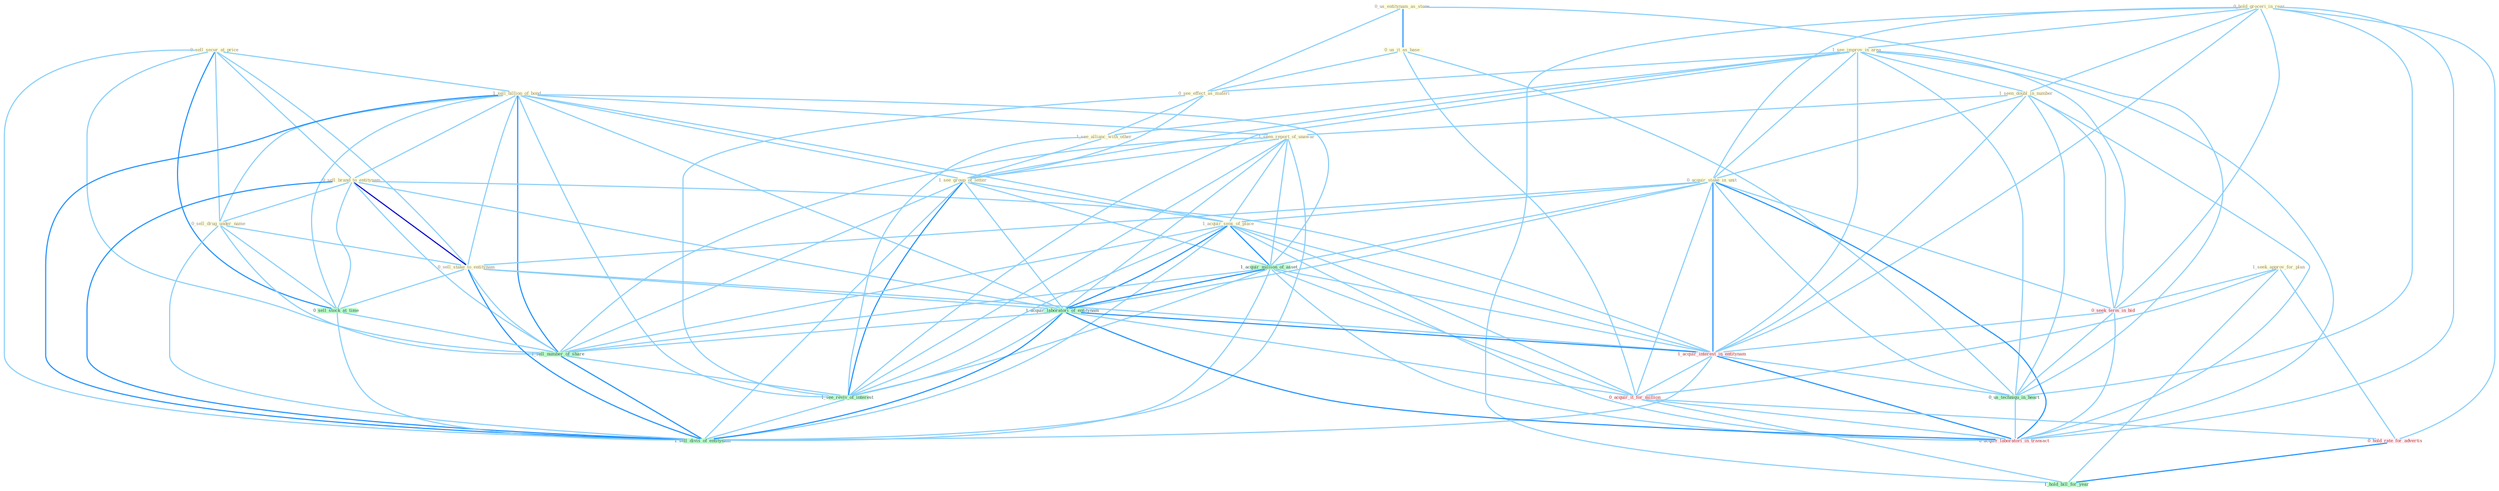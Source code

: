 Graph G{ 
    node
    [shape=polygon,style=filled,width=.5,height=.06,color="#BDFCC9",fixedsize=true,fontsize=4,
    fontcolor="#2f4f4f"];
    {node
    [color="#ffffe0", fontcolor="#8b7d6b"] "0_sell_secur_at_price " "0_hold_groceri_in_rear " "0_us_entitynam_as_stone " "1_see_improv_in_area " "1_sell_billion_of_bond " "1_seek_approv_for_plan " "1_seen_doubl_in_number " "0_sell_brand_to_entitynam " "1_seen_report_of_unawar " "0_us_it_as_base " "0_acquir_stake_in_unit " "0_see_effect_as_materi " "1_see_allianc_with_other " "0_sell_drug_under_name " "1_see_group_of_letter " "0_sell_stake_to_entitynam " "1_acquir_sens_of_place "}
{node [color="#fff0f5", fontcolor="#b22222"] "0_seek_term_in_bid " "1_acquir_interest_in_entitynam " "0_acquir_it_for_million " "0_hold_rate_for_advertis " "0_acquir_laboratori_in_transact "}
edge [color="#B0E2FF"];

	"0_sell_secur_at_price " -- "1_sell_billion_of_bond " [w="1", color="#87cefa" ];
	"0_sell_secur_at_price " -- "0_sell_brand_to_entitynam " [w="1", color="#87cefa" ];
	"0_sell_secur_at_price " -- "0_sell_drug_under_name " [w="1", color="#87cefa" ];
	"0_sell_secur_at_price " -- "0_sell_stake_to_entitynam " [w="1", color="#87cefa" ];
	"0_sell_secur_at_price " -- "0_sell_stock_at_time " [w="2", color="#1e90ff" , len=0.8];
	"0_sell_secur_at_price " -- "1_sell_number_of_share " [w="1", color="#87cefa" ];
	"0_sell_secur_at_price " -- "1_sell_divis_of_entitynam " [w="1", color="#87cefa" ];
	"0_hold_groceri_in_rear " -- "1_see_improv_in_area " [w="1", color="#87cefa" ];
	"0_hold_groceri_in_rear " -- "1_seen_doubl_in_number " [w="1", color="#87cefa" ];
	"0_hold_groceri_in_rear " -- "0_acquir_stake_in_unit " [w="1", color="#87cefa" ];
	"0_hold_groceri_in_rear " -- "0_seek_term_in_bid " [w="1", color="#87cefa" ];
	"0_hold_groceri_in_rear " -- "1_acquir_interest_in_entitynam " [w="1", color="#87cefa" ];
	"0_hold_groceri_in_rear " -- "0_us_techniqu_in_heart " [w="1", color="#87cefa" ];
	"0_hold_groceri_in_rear " -- "0_hold_rate_for_advertis " [w="1", color="#87cefa" ];
	"0_hold_groceri_in_rear " -- "0_acquir_laboratori_in_transact " [w="1", color="#87cefa" ];
	"0_hold_groceri_in_rear " -- "1_hold_bill_for_year " [w="1", color="#87cefa" ];
	"0_us_entitynam_as_stone " -- "0_us_it_as_base " [w="2", color="#1e90ff" , len=0.8];
	"0_us_entitynam_as_stone " -- "0_see_effect_as_materi " [w="1", color="#87cefa" ];
	"0_us_entitynam_as_stone " -- "0_us_techniqu_in_heart " [w="1", color="#87cefa" ];
	"1_see_improv_in_area " -- "1_seen_doubl_in_number " [w="1", color="#87cefa" ];
	"1_see_improv_in_area " -- "0_acquir_stake_in_unit " [w="1", color="#87cefa" ];
	"1_see_improv_in_area " -- "0_see_effect_as_materi " [w="1", color="#87cefa" ];
	"1_see_improv_in_area " -- "1_see_allianc_with_other " [w="1", color="#87cefa" ];
	"1_see_improv_in_area " -- "1_see_group_of_letter " [w="1", color="#87cefa" ];
	"1_see_improv_in_area " -- "0_seek_term_in_bid " [w="1", color="#87cefa" ];
	"1_see_improv_in_area " -- "1_acquir_interest_in_entitynam " [w="1", color="#87cefa" ];
	"1_see_improv_in_area " -- "0_us_techniqu_in_heart " [w="1", color="#87cefa" ];
	"1_see_improv_in_area " -- "0_acquir_laboratori_in_transact " [w="1", color="#87cefa" ];
	"1_see_improv_in_area " -- "1_see_reviv_of_interest " [w="1", color="#87cefa" ];
	"1_sell_billion_of_bond " -- "0_sell_brand_to_entitynam " [w="1", color="#87cefa" ];
	"1_sell_billion_of_bond " -- "1_seen_report_of_unawar " [w="1", color="#87cefa" ];
	"1_sell_billion_of_bond " -- "0_sell_drug_under_name " [w="1", color="#87cefa" ];
	"1_sell_billion_of_bond " -- "1_see_group_of_letter " [w="1", color="#87cefa" ];
	"1_sell_billion_of_bond " -- "0_sell_stake_to_entitynam " [w="1", color="#87cefa" ];
	"1_sell_billion_of_bond " -- "1_acquir_sens_of_place " [w="1", color="#87cefa" ];
	"1_sell_billion_of_bond " -- "1_acquir_million_of_asset " [w="1", color="#87cefa" ];
	"1_sell_billion_of_bond " -- "1_acquir_laboratori_of_entitynam " [w="1", color="#87cefa" ];
	"1_sell_billion_of_bond " -- "0_sell_stock_at_time " [w="1", color="#87cefa" ];
	"1_sell_billion_of_bond " -- "1_sell_number_of_share " [w="2", color="#1e90ff" , len=0.8];
	"1_sell_billion_of_bond " -- "1_see_reviv_of_interest " [w="1", color="#87cefa" ];
	"1_sell_billion_of_bond " -- "1_sell_divis_of_entitynam " [w="2", color="#1e90ff" , len=0.8];
	"1_seek_approv_for_plan " -- "0_seek_term_in_bid " [w="1", color="#87cefa" ];
	"1_seek_approv_for_plan " -- "0_acquir_it_for_million " [w="1", color="#87cefa" ];
	"1_seek_approv_for_plan " -- "0_hold_rate_for_advertis " [w="1", color="#87cefa" ];
	"1_seek_approv_for_plan " -- "1_hold_bill_for_year " [w="1", color="#87cefa" ];
	"1_seen_doubl_in_number " -- "1_seen_report_of_unawar " [w="1", color="#87cefa" ];
	"1_seen_doubl_in_number " -- "0_acquir_stake_in_unit " [w="1", color="#87cefa" ];
	"1_seen_doubl_in_number " -- "0_seek_term_in_bid " [w="1", color="#87cefa" ];
	"1_seen_doubl_in_number " -- "1_acquir_interest_in_entitynam " [w="1", color="#87cefa" ];
	"1_seen_doubl_in_number " -- "0_us_techniqu_in_heart " [w="1", color="#87cefa" ];
	"1_seen_doubl_in_number " -- "0_acquir_laboratori_in_transact " [w="1", color="#87cefa" ];
	"0_sell_brand_to_entitynam " -- "0_sell_drug_under_name " [w="1", color="#87cefa" ];
	"0_sell_brand_to_entitynam " -- "0_sell_stake_to_entitynam " [w="3", color="#0000cd" , len=0.6];
	"0_sell_brand_to_entitynam " -- "1_acquir_laboratori_of_entitynam " [w="1", color="#87cefa" ];
	"0_sell_brand_to_entitynam " -- "1_acquir_interest_in_entitynam " [w="1", color="#87cefa" ];
	"0_sell_brand_to_entitynam " -- "0_sell_stock_at_time " [w="1", color="#87cefa" ];
	"0_sell_brand_to_entitynam " -- "1_sell_number_of_share " [w="1", color="#87cefa" ];
	"0_sell_brand_to_entitynam " -- "1_sell_divis_of_entitynam " [w="2", color="#1e90ff" , len=0.8];
	"1_seen_report_of_unawar " -- "1_see_group_of_letter " [w="1", color="#87cefa" ];
	"1_seen_report_of_unawar " -- "1_acquir_sens_of_place " [w="1", color="#87cefa" ];
	"1_seen_report_of_unawar " -- "1_acquir_million_of_asset " [w="1", color="#87cefa" ];
	"1_seen_report_of_unawar " -- "1_acquir_laboratori_of_entitynam " [w="1", color="#87cefa" ];
	"1_seen_report_of_unawar " -- "1_sell_number_of_share " [w="1", color="#87cefa" ];
	"1_seen_report_of_unawar " -- "1_see_reviv_of_interest " [w="1", color="#87cefa" ];
	"1_seen_report_of_unawar " -- "1_sell_divis_of_entitynam " [w="1", color="#87cefa" ];
	"0_us_it_as_base " -- "0_see_effect_as_materi " [w="1", color="#87cefa" ];
	"0_us_it_as_base " -- "0_us_techniqu_in_heart " [w="1", color="#87cefa" ];
	"0_us_it_as_base " -- "0_acquir_it_for_million " [w="1", color="#87cefa" ];
	"0_acquir_stake_in_unit " -- "0_sell_stake_to_entitynam " [w="1", color="#87cefa" ];
	"0_acquir_stake_in_unit " -- "1_acquir_sens_of_place " [w="1", color="#87cefa" ];
	"0_acquir_stake_in_unit " -- "1_acquir_million_of_asset " [w="1", color="#87cefa" ];
	"0_acquir_stake_in_unit " -- "1_acquir_laboratori_of_entitynam " [w="1", color="#87cefa" ];
	"0_acquir_stake_in_unit " -- "0_seek_term_in_bid " [w="1", color="#87cefa" ];
	"0_acquir_stake_in_unit " -- "1_acquir_interest_in_entitynam " [w="2", color="#1e90ff" , len=0.8];
	"0_acquir_stake_in_unit " -- "0_us_techniqu_in_heart " [w="1", color="#87cefa" ];
	"0_acquir_stake_in_unit " -- "0_acquir_it_for_million " [w="1", color="#87cefa" ];
	"0_acquir_stake_in_unit " -- "0_acquir_laboratori_in_transact " [w="2", color="#1e90ff" , len=0.8];
	"0_see_effect_as_materi " -- "1_see_allianc_with_other " [w="1", color="#87cefa" ];
	"0_see_effect_as_materi " -- "1_see_group_of_letter " [w="1", color="#87cefa" ];
	"0_see_effect_as_materi " -- "1_see_reviv_of_interest " [w="1", color="#87cefa" ];
	"1_see_allianc_with_other " -- "1_see_group_of_letter " [w="1", color="#87cefa" ];
	"1_see_allianc_with_other " -- "1_see_reviv_of_interest " [w="1", color="#87cefa" ];
	"0_sell_drug_under_name " -- "0_sell_stake_to_entitynam " [w="1", color="#87cefa" ];
	"0_sell_drug_under_name " -- "0_sell_stock_at_time " [w="1", color="#87cefa" ];
	"0_sell_drug_under_name " -- "1_sell_number_of_share " [w="1", color="#87cefa" ];
	"0_sell_drug_under_name " -- "1_sell_divis_of_entitynam " [w="1", color="#87cefa" ];
	"1_see_group_of_letter " -- "1_acquir_sens_of_place " [w="1", color="#87cefa" ];
	"1_see_group_of_letter " -- "1_acquir_million_of_asset " [w="1", color="#87cefa" ];
	"1_see_group_of_letter " -- "1_acquir_laboratori_of_entitynam " [w="1", color="#87cefa" ];
	"1_see_group_of_letter " -- "1_sell_number_of_share " [w="1", color="#87cefa" ];
	"1_see_group_of_letter " -- "1_see_reviv_of_interest " [w="2", color="#1e90ff" , len=0.8];
	"1_see_group_of_letter " -- "1_sell_divis_of_entitynam " [w="1", color="#87cefa" ];
	"0_sell_stake_to_entitynam " -- "1_acquir_laboratori_of_entitynam " [w="1", color="#87cefa" ];
	"0_sell_stake_to_entitynam " -- "1_acquir_interest_in_entitynam " [w="1", color="#87cefa" ];
	"0_sell_stake_to_entitynam " -- "0_sell_stock_at_time " [w="1", color="#87cefa" ];
	"0_sell_stake_to_entitynam " -- "1_sell_number_of_share " [w="1", color="#87cefa" ];
	"0_sell_stake_to_entitynam " -- "1_sell_divis_of_entitynam " [w="2", color="#1e90ff" , len=0.8];
	"1_acquir_sens_of_place " -- "1_acquir_million_of_asset " [w="2", color="#1e90ff" , len=0.8];
	"1_acquir_sens_of_place " -- "1_acquir_laboratori_of_entitynam " [w="2", color="#1e90ff" , len=0.8];
	"1_acquir_sens_of_place " -- "1_acquir_interest_in_entitynam " [w="1", color="#87cefa" ];
	"1_acquir_sens_of_place " -- "0_acquir_it_for_million " [w="1", color="#87cefa" ];
	"1_acquir_sens_of_place " -- "0_acquir_laboratori_in_transact " [w="1", color="#87cefa" ];
	"1_acquir_sens_of_place " -- "1_sell_number_of_share " [w="1", color="#87cefa" ];
	"1_acquir_sens_of_place " -- "1_see_reviv_of_interest " [w="1", color="#87cefa" ];
	"1_acquir_sens_of_place " -- "1_sell_divis_of_entitynam " [w="1", color="#87cefa" ];
	"1_acquir_million_of_asset " -- "1_acquir_laboratori_of_entitynam " [w="2", color="#1e90ff" , len=0.8];
	"1_acquir_million_of_asset " -- "1_acquir_interest_in_entitynam " [w="1", color="#87cefa" ];
	"1_acquir_million_of_asset " -- "0_acquir_it_for_million " [w="1", color="#87cefa" ];
	"1_acquir_million_of_asset " -- "0_acquir_laboratori_in_transact " [w="1", color="#87cefa" ];
	"1_acquir_million_of_asset " -- "1_sell_number_of_share " [w="1", color="#87cefa" ];
	"1_acquir_million_of_asset " -- "1_see_reviv_of_interest " [w="1", color="#87cefa" ];
	"1_acquir_million_of_asset " -- "1_sell_divis_of_entitynam " [w="1", color="#87cefa" ];
	"1_acquir_laboratori_of_entitynam " -- "1_acquir_interest_in_entitynam " [w="2", color="#1e90ff" , len=0.8];
	"1_acquir_laboratori_of_entitynam " -- "0_acquir_it_for_million " [w="1", color="#87cefa" ];
	"1_acquir_laboratori_of_entitynam " -- "0_acquir_laboratori_in_transact " [w="2", color="#1e90ff" , len=0.8];
	"1_acquir_laboratori_of_entitynam " -- "1_sell_number_of_share " [w="1", color="#87cefa" ];
	"1_acquir_laboratori_of_entitynam " -- "1_see_reviv_of_interest " [w="1", color="#87cefa" ];
	"1_acquir_laboratori_of_entitynam " -- "1_sell_divis_of_entitynam " [w="2", color="#1e90ff" , len=0.8];
	"0_seek_term_in_bid " -- "1_acquir_interest_in_entitynam " [w="1", color="#87cefa" ];
	"0_seek_term_in_bid " -- "0_us_techniqu_in_heart " [w="1", color="#87cefa" ];
	"0_seek_term_in_bid " -- "0_acquir_laboratori_in_transact " [w="1", color="#87cefa" ];
	"1_acquir_interest_in_entitynam " -- "0_us_techniqu_in_heart " [w="1", color="#87cefa" ];
	"1_acquir_interest_in_entitynam " -- "0_acquir_it_for_million " [w="1", color="#87cefa" ];
	"1_acquir_interest_in_entitynam " -- "0_acquir_laboratori_in_transact " [w="2", color="#1e90ff" , len=0.8];
	"1_acquir_interest_in_entitynam " -- "1_sell_divis_of_entitynam " [w="1", color="#87cefa" ];
	"0_us_techniqu_in_heart " -- "0_acquir_laboratori_in_transact " [w="1", color="#87cefa" ];
	"0_acquir_it_for_million " -- "0_hold_rate_for_advertis " [w="1", color="#87cefa" ];
	"0_acquir_it_for_million " -- "0_acquir_laboratori_in_transact " [w="1", color="#87cefa" ];
	"0_acquir_it_for_million " -- "1_hold_bill_for_year " [w="1", color="#87cefa" ];
	"0_hold_rate_for_advertis " -- "1_hold_bill_for_year " [w="2", color="#1e90ff" , len=0.8];
	"0_sell_stock_at_time " -- "1_sell_number_of_share " [w="1", color="#87cefa" ];
	"0_sell_stock_at_time " -- "1_sell_divis_of_entitynam " [w="1", color="#87cefa" ];
	"1_sell_number_of_share " -- "1_see_reviv_of_interest " [w="1", color="#87cefa" ];
	"1_sell_number_of_share " -- "1_sell_divis_of_entitynam " [w="2", color="#1e90ff" , len=0.8];
	"1_see_reviv_of_interest " -- "1_sell_divis_of_entitynam " [w="1", color="#87cefa" ];
}